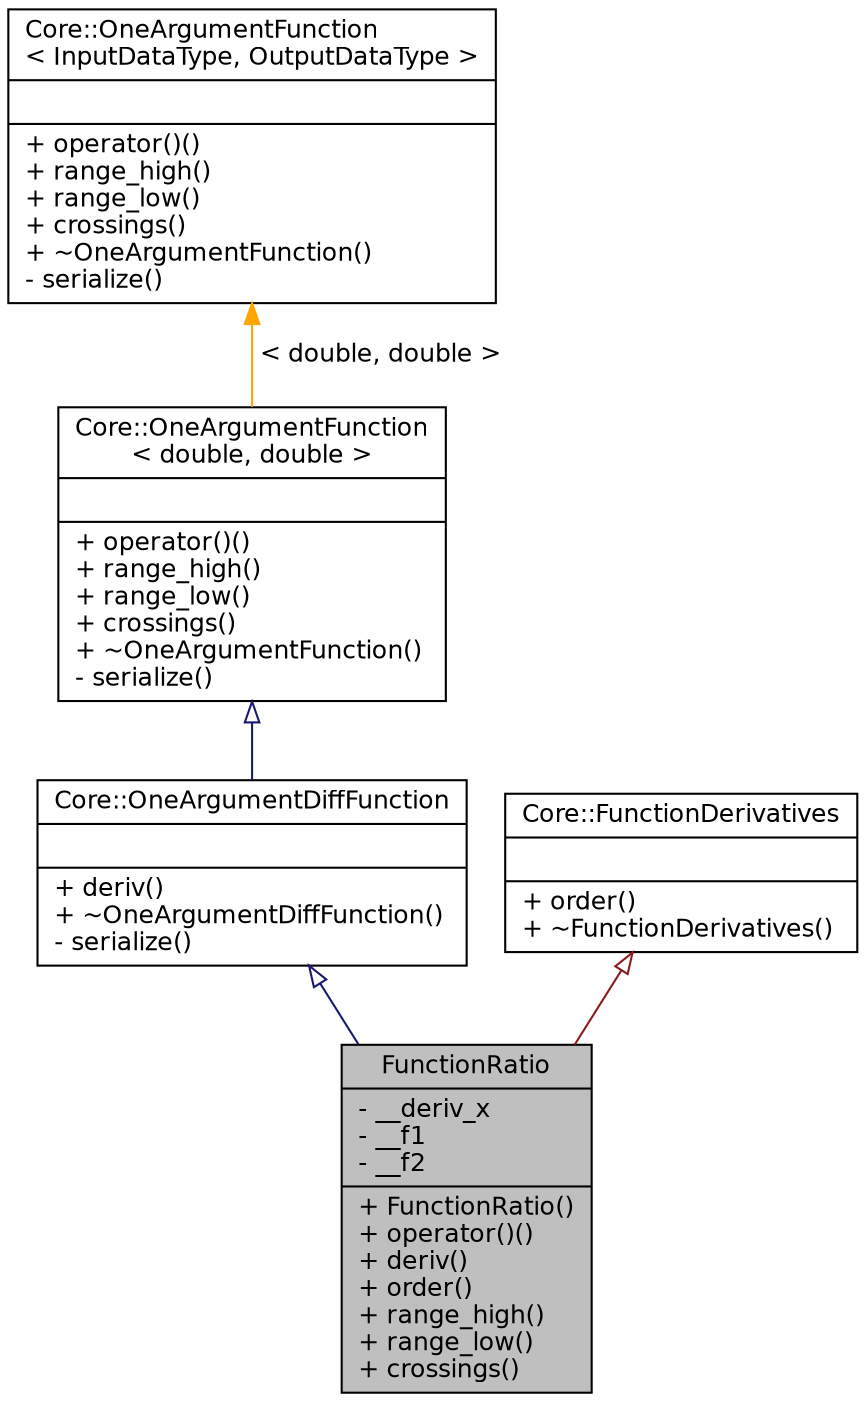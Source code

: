 digraph "FunctionRatio"
{
 // INTERACTIVE_SVG=YES
  edge [fontname="Helvetica",fontsize="12",labelfontname="Helvetica",labelfontsize="12"];
  node [fontname="Helvetica",fontsize="12",shape=record];
  Node5 [label="{FunctionRatio\n|- __deriv_x\l- __f1\l- __f2\l|+ FunctionRatio()\l+ operator()()\l+ deriv()\l+ order()\l+ range_high()\l+ range_low()\l+ crossings()\l}",height=0.2,width=0.4,color="black", fillcolor="grey75", style="filled", fontcolor="black"];
  Node6 -> Node5 [dir="back",color="midnightblue",fontsize="12",style="solid",arrowtail="onormal",fontname="Helvetica"];
  Node6 [label="{Core::OneArgumentDiffFunction\n||+ deriv()\l+ ~OneArgumentDiffFunction()\l- serialize()\l}",height=0.2,width=0.4,color="black", fillcolor="white", style="filled",URL="$classCore_1_1OneArgumentDiffFunction.html",tooltip="A class representing a once differentiable function of a single argument. "];
  Node7 -> Node6 [dir="back",color="midnightblue",fontsize="12",style="solid",arrowtail="onormal",fontname="Helvetica"];
  Node7 [label="{Core::OneArgumentFunction\l\< double, double \>\n||+ operator()()\l+ range_high()\l+ range_low()\l+ crossings()\l+ ~OneArgumentFunction()\l- serialize()\l}",height=0.2,width=0.4,color="black", fillcolor="white", style="filled",URL="$classCore_1_1OneArgumentFunction.html"];
  Node8 -> Node7 [dir="back",color="orange",fontsize="12",style="solid",label=" \< double, double \>" ,fontname="Helvetica"];
  Node8 [label="{Core::OneArgumentFunction\l\< InputDataType, OutputDataType \>\n||+ operator()()\l+ range_high()\l+ range_low()\l+ crossings()\l+ ~OneArgumentFunction()\l- serialize()\l}",height=0.2,width=0.4,color="black", fillcolor="white", style="filled",URL="$classCore_1_1OneArgumentFunction.html",tooltip="The base class for functions which take a single argument and return a single value. "];
  Node9 -> Node5 [dir="back",color="firebrick4",fontsize="12",style="solid",arrowtail="onormal",fontname="Helvetica"];
  Node9 [label="{Core::FunctionDerivatives\n||+ order()\l+ ~FunctionDerivatives()\l}",height=0.2,width=0.4,color="black", fillcolor="white", style="filled",URL="$classCore_1_1FunctionDerivatives.html",tooltip="A class representing arbitrary order derivatives of a function. "];
}
